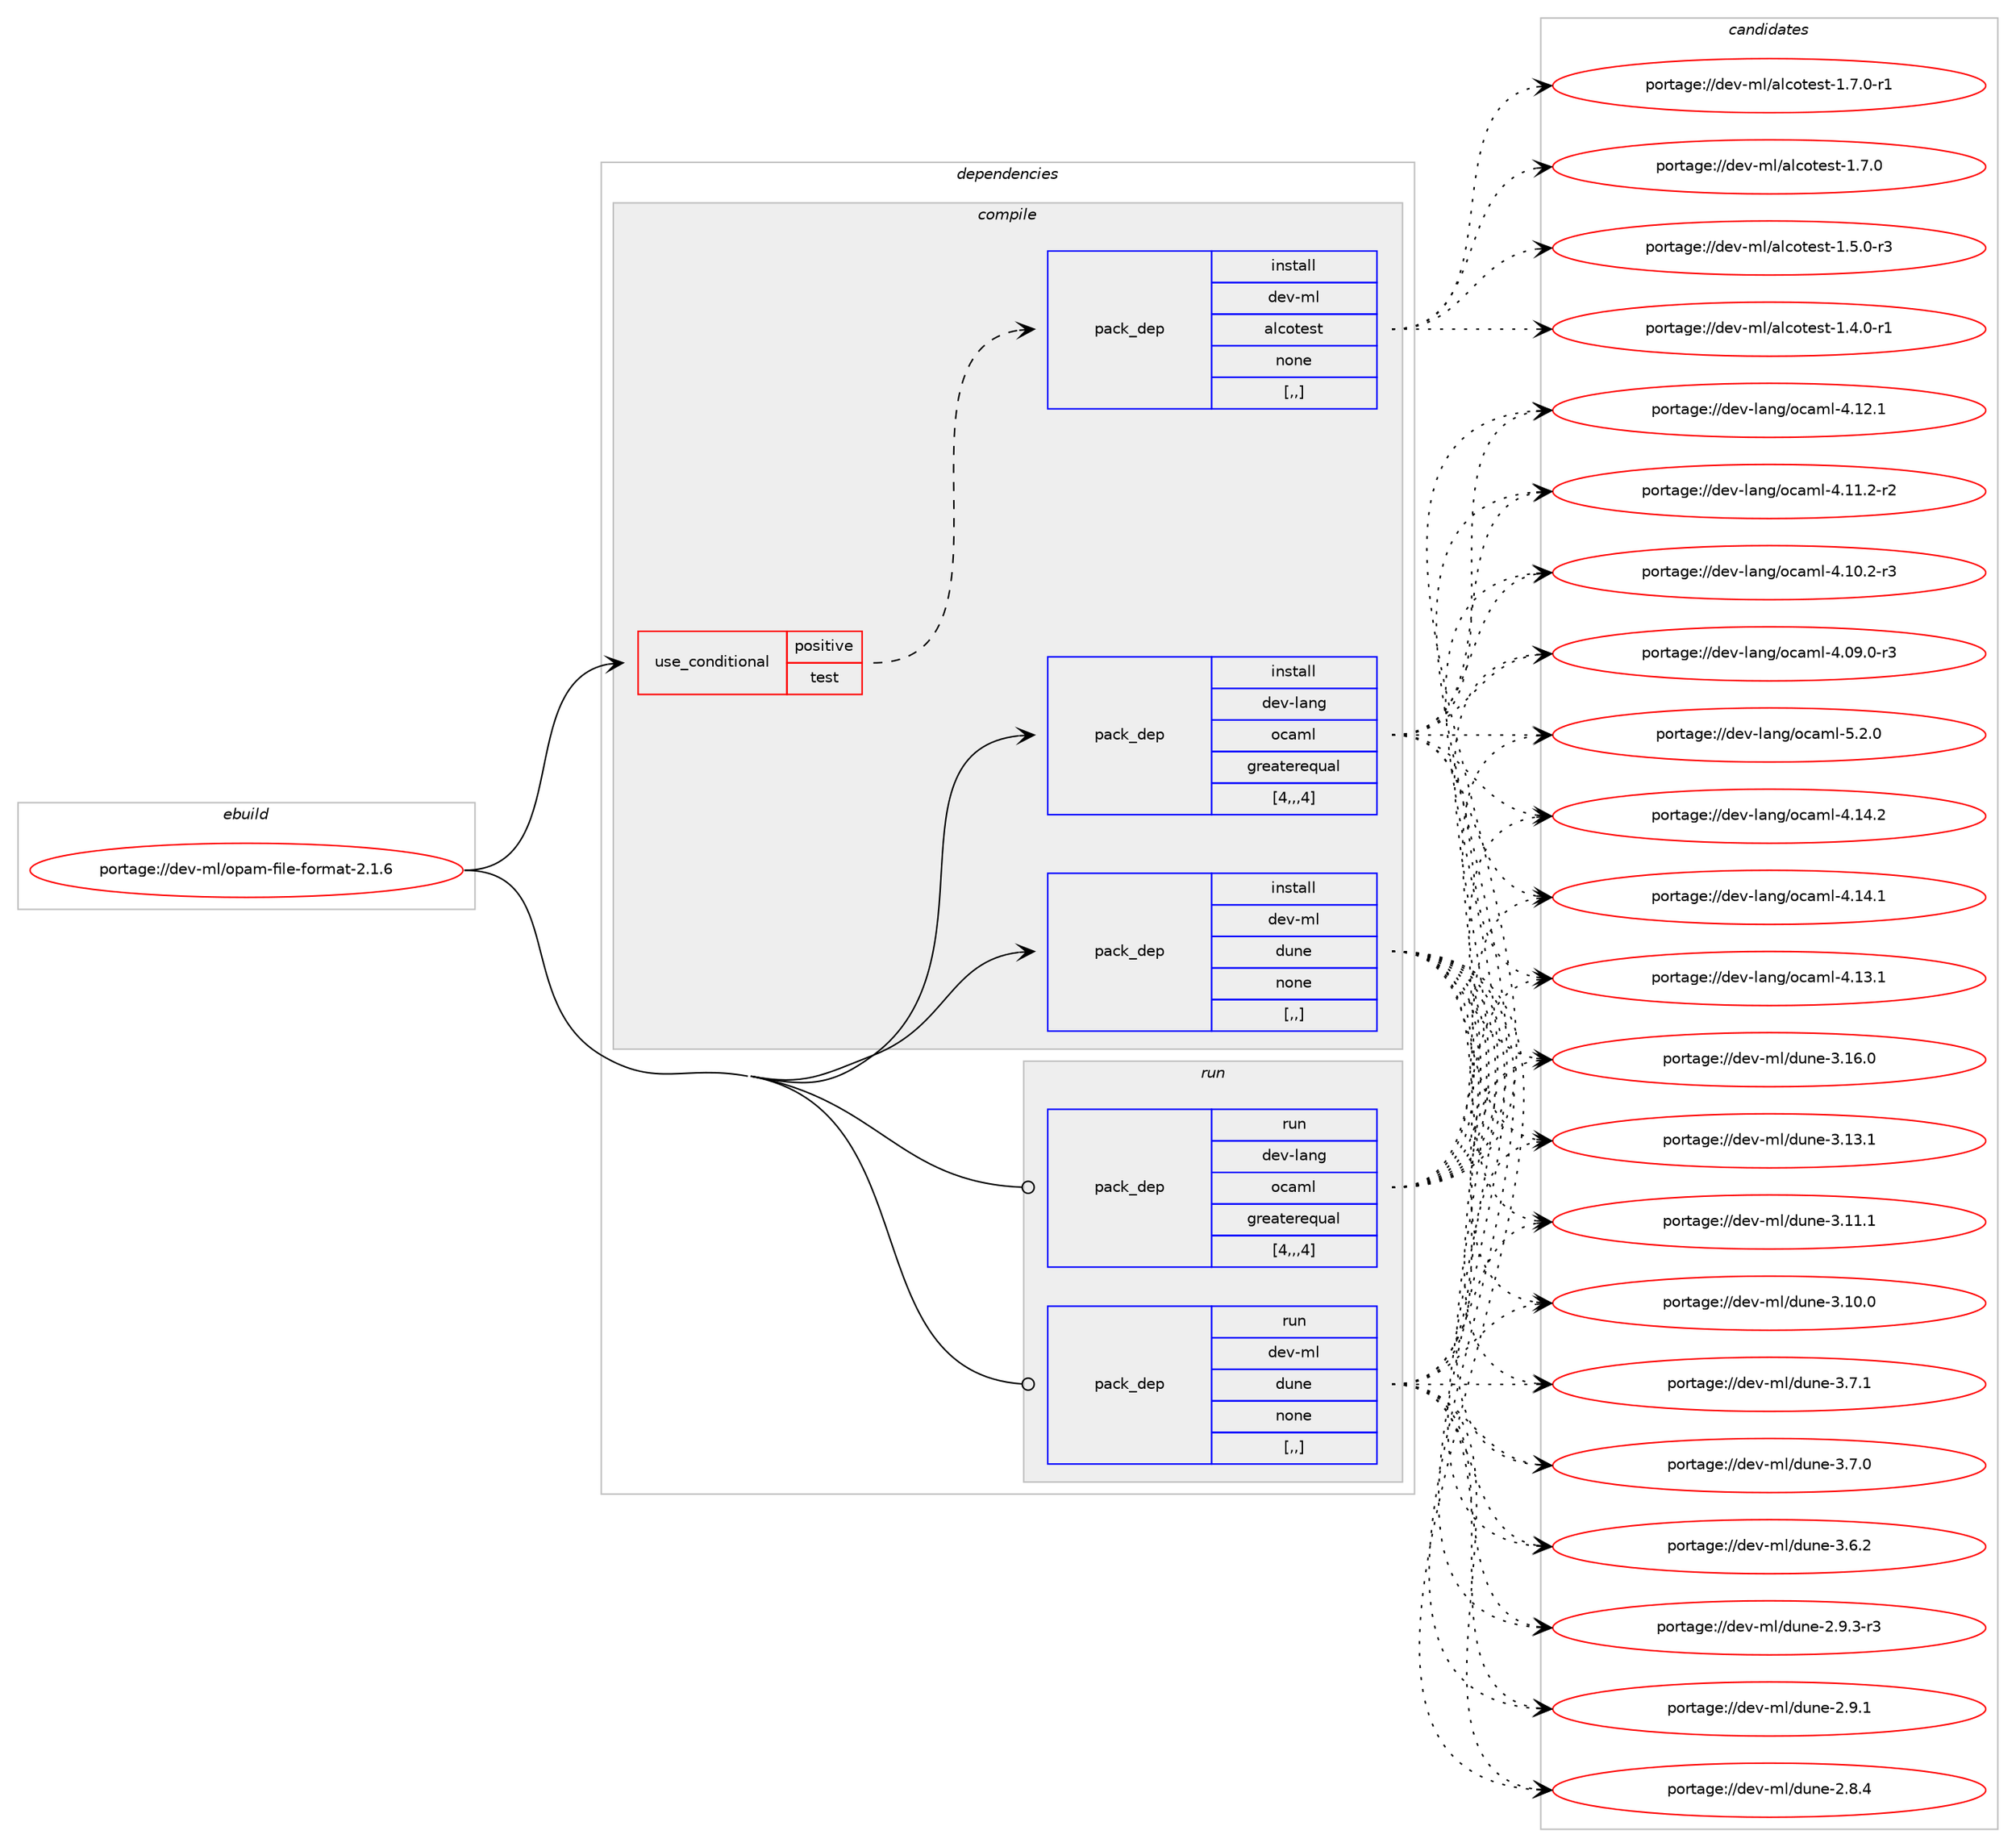 digraph prolog {

# *************
# Graph options
# *************

newrank=true;
concentrate=true;
compound=true;
graph [rankdir=LR,fontname=Helvetica,fontsize=10,ranksep=1.5];#, ranksep=2.5, nodesep=0.2];
edge  [arrowhead=vee];
node  [fontname=Helvetica,fontsize=10];

# **********
# The ebuild
# **********

subgraph cluster_leftcol {
color=gray;
rank=same;
label=<<i>ebuild</i>>;
id [label="portage://dev-ml/opam-file-format-2.1.6", color=red, width=4, href="../dev-ml/opam-file-format-2.1.6.svg"];
}

# ****************
# The dependencies
# ****************

subgraph cluster_midcol {
color=gray;
label=<<i>dependencies</i>>;
subgraph cluster_compile {
fillcolor="#eeeeee";
style=filled;
label=<<i>compile</i>>;
subgraph cond29460 {
dependency120528 [label=<<TABLE BORDER="0" CELLBORDER="1" CELLSPACING="0" CELLPADDING="4"><TR><TD ROWSPAN="3" CELLPADDING="10">use_conditional</TD></TR><TR><TD>positive</TD></TR><TR><TD>test</TD></TR></TABLE>>, shape=none, color=red];
subgraph pack89882 {
dependency120529 [label=<<TABLE BORDER="0" CELLBORDER="1" CELLSPACING="0" CELLPADDING="4" WIDTH="220"><TR><TD ROWSPAN="6" CELLPADDING="30">pack_dep</TD></TR><TR><TD WIDTH="110">install</TD></TR><TR><TD>dev-ml</TD></TR><TR><TD>alcotest</TD></TR><TR><TD>none</TD></TR><TR><TD>[,,]</TD></TR></TABLE>>, shape=none, color=blue];
}
dependency120528:e -> dependency120529:w [weight=20,style="dashed",arrowhead="vee"];
}
id:e -> dependency120528:w [weight=20,style="solid",arrowhead="vee"];
subgraph pack89883 {
dependency120530 [label=<<TABLE BORDER="0" CELLBORDER="1" CELLSPACING="0" CELLPADDING="4" WIDTH="220"><TR><TD ROWSPAN="6" CELLPADDING="30">pack_dep</TD></TR><TR><TD WIDTH="110">install</TD></TR><TR><TD>dev-lang</TD></TR><TR><TD>ocaml</TD></TR><TR><TD>greaterequal</TD></TR><TR><TD>[4,,,4]</TD></TR></TABLE>>, shape=none, color=blue];
}
id:e -> dependency120530:w [weight=20,style="solid",arrowhead="vee"];
subgraph pack89884 {
dependency120531 [label=<<TABLE BORDER="0" CELLBORDER="1" CELLSPACING="0" CELLPADDING="4" WIDTH="220"><TR><TD ROWSPAN="6" CELLPADDING="30">pack_dep</TD></TR><TR><TD WIDTH="110">install</TD></TR><TR><TD>dev-ml</TD></TR><TR><TD>dune</TD></TR><TR><TD>none</TD></TR><TR><TD>[,,]</TD></TR></TABLE>>, shape=none, color=blue];
}
id:e -> dependency120531:w [weight=20,style="solid",arrowhead="vee"];
}
subgraph cluster_compileandrun {
fillcolor="#eeeeee";
style=filled;
label=<<i>compile and run</i>>;
}
subgraph cluster_run {
fillcolor="#eeeeee";
style=filled;
label=<<i>run</i>>;
subgraph pack89885 {
dependency120532 [label=<<TABLE BORDER="0" CELLBORDER="1" CELLSPACING="0" CELLPADDING="4" WIDTH="220"><TR><TD ROWSPAN="6" CELLPADDING="30">pack_dep</TD></TR><TR><TD WIDTH="110">run</TD></TR><TR><TD>dev-lang</TD></TR><TR><TD>ocaml</TD></TR><TR><TD>greaterequal</TD></TR><TR><TD>[4,,,4]</TD></TR></TABLE>>, shape=none, color=blue];
}
id:e -> dependency120532:w [weight=20,style="solid",arrowhead="odot"];
subgraph pack89886 {
dependency120533 [label=<<TABLE BORDER="0" CELLBORDER="1" CELLSPACING="0" CELLPADDING="4" WIDTH="220"><TR><TD ROWSPAN="6" CELLPADDING="30">pack_dep</TD></TR><TR><TD WIDTH="110">run</TD></TR><TR><TD>dev-ml</TD></TR><TR><TD>dune</TD></TR><TR><TD>none</TD></TR><TR><TD>[,,]</TD></TR></TABLE>>, shape=none, color=blue];
}
id:e -> dependency120533:w [weight=20,style="solid",arrowhead="odot"];
}
}

# **************
# The candidates
# **************

subgraph cluster_choices {
rank=same;
color=gray;
label=<<i>candidates</i>>;

subgraph choice89882 {
color=black;
nodesep=1;
choice100101118451091084797108991111161011151164549465546484511449 [label="portage://dev-ml/alcotest-1.7.0-r1", color=red, width=4,href="../dev-ml/alcotest-1.7.0-r1.svg"];
choice10010111845109108479710899111116101115116454946554648 [label="portage://dev-ml/alcotest-1.7.0", color=red, width=4,href="../dev-ml/alcotest-1.7.0.svg"];
choice100101118451091084797108991111161011151164549465346484511451 [label="portage://dev-ml/alcotest-1.5.0-r3", color=red, width=4,href="../dev-ml/alcotest-1.5.0-r3.svg"];
choice100101118451091084797108991111161011151164549465246484511449 [label="portage://dev-ml/alcotest-1.4.0-r1", color=red, width=4,href="../dev-ml/alcotest-1.4.0-r1.svg"];
dependency120529:e -> choice100101118451091084797108991111161011151164549465546484511449:w [style=dotted,weight="100"];
dependency120529:e -> choice10010111845109108479710899111116101115116454946554648:w [style=dotted,weight="100"];
dependency120529:e -> choice100101118451091084797108991111161011151164549465346484511451:w [style=dotted,weight="100"];
dependency120529:e -> choice100101118451091084797108991111161011151164549465246484511449:w [style=dotted,weight="100"];
}
subgraph choice89883 {
color=black;
nodesep=1;
choice1001011184510897110103471119997109108455346504648 [label="portage://dev-lang/ocaml-5.2.0", color=red, width=4,href="../dev-lang/ocaml-5.2.0.svg"];
choice100101118451089711010347111999710910845524649524650 [label="portage://dev-lang/ocaml-4.14.2", color=red, width=4,href="../dev-lang/ocaml-4.14.2.svg"];
choice100101118451089711010347111999710910845524649524649 [label="portage://dev-lang/ocaml-4.14.1", color=red, width=4,href="../dev-lang/ocaml-4.14.1.svg"];
choice100101118451089711010347111999710910845524649514649 [label="portage://dev-lang/ocaml-4.13.1", color=red, width=4,href="../dev-lang/ocaml-4.13.1.svg"];
choice100101118451089711010347111999710910845524649504649 [label="portage://dev-lang/ocaml-4.12.1", color=red, width=4,href="../dev-lang/ocaml-4.12.1.svg"];
choice1001011184510897110103471119997109108455246494946504511450 [label="portage://dev-lang/ocaml-4.11.2-r2", color=red, width=4,href="../dev-lang/ocaml-4.11.2-r2.svg"];
choice1001011184510897110103471119997109108455246494846504511451 [label="portage://dev-lang/ocaml-4.10.2-r3", color=red, width=4,href="../dev-lang/ocaml-4.10.2-r3.svg"];
choice1001011184510897110103471119997109108455246485746484511451 [label="portage://dev-lang/ocaml-4.09.0-r3", color=red, width=4,href="../dev-lang/ocaml-4.09.0-r3.svg"];
dependency120530:e -> choice1001011184510897110103471119997109108455346504648:w [style=dotted,weight="100"];
dependency120530:e -> choice100101118451089711010347111999710910845524649524650:w [style=dotted,weight="100"];
dependency120530:e -> choice100101118451089711010347111999710910845524649524649:w [style=dotted,weight="100"];
dependency120530:e -> choice100101118451089711010347111999710910845524649514649:w [style=dotted,weight="100"];
dependency120530:e -> choice100101118451089711010347111999710910845524649504649:w [style=dotted,weight="100"];
dependency120530:e -> choice1001011184510897110103471119997109108455246494946504511450:w [style=dotted,weight="100"];
dependency120530:e -> choice1001011184510897110103471119997109108455246494846504511451:w [style=dotted,weight="100"];
dependency120530:e -> choice1001011184510897110103471119997109108455246485746484511451:w [style=dotted,weight="100"];
}
subgraph choice89884 {
color=black;
nodesep=1;
choice100101118451091084710011711010145514649544648 [label="portage://dev-ml/dune-3.16.0", color=red, width=4,href="../dev-ml/dune-3.16.0.svg"];
choice100101118451091084710011711010145514649514649 [label="portage://dev-ml/dune-3.13.1", color=red, width=4,href="../dev-ml/dune-3.13.1.svg"];
choice100101118451091084710011711010145514649494649 [label="portage://dev-ml/dune-3.11.1", color=red, width=4,href="../dev-ml/dune-3.11.1.svg"];
choice100101118451091084710011711010145514649484648 [label="portage://dev-ml/dune-3.10.0", color=red, width=4,href="../dev-ml/dune-3.10.0.svg"];
choice1001011184510910847100117110101455146554649 [label="portage://dev-ml/dune-3.7.1", color=red, width=4,href="../dev-ml/dune-3.7.1.svg"];
choice1001011184510910847100117110101455146554648 [label="portage://dev-ml/dune-3.7.0", color=red, width=4,href="../dev-ml/dune-3.7.0.svg"];
choice1001011184510910847100117110101455146544650 [label="portage://dev-ml/dune-3.6.2", color=red, width=4,href="../dev-ml/dune-3.6.2.svg"];
choice10010111845109108471001171101014550465746514511451 [label="portage://dev-ml/dune-2.9.3-r3", color=red, width=4,href="../dev-ml/dune-2.9.3-r3.svg"];
choice1001011184510910847100117110101455046574649 [label="portage://dev-ml/dune-2.9.1", color=red, width=4,href="../dev-ml/dune-2.9.1.svg"];
choice1001011184510910847100117110101455046564652 [label="portage://dev-ml/dune-2.8.4", color=red, width=4,href="../dev-ml/dune-2.8.4.svg"];
dependency120531:e -> choice100101118451091084710011711010145514649544648:w [style=dotted,weight="100"];
dependency120531:e -> choice100101118451091084710011711010145514649514649:w [style=dotted,weight="100"];
dependency120531:e -> choice100101118451091084710011711010145514649494649:w [style=dotted,weight="100"];
dependency120531:e -> choice100101118451091084710011711010145514649484648:w [style=dotted,weight="100"];
dependency120531:e -> choice1001011184510910847100117110101455146554649:w [style=dotted,weight="100"];
dependency120531:e -> choice1001011184510910847100117110101455146554648:w [style=dotted,weight="100"];
dependency120531:e -> choice1001011184510910847100117110101455146544650:w [style=dotted,weight="100"];
dependency120531:e -> choice10010111845109108471001171101014550465746514511451:w [style=dotted,weight="100"];
dependency120531:e -> choice1001011184510910847100117110101455046574649:w [style=dotted,weight="100"];
dependency120531:e -> choice1001011184510910847100117110101455046564652:w [style=dotted,weight="100"];
}
subgraph choice89885 {
color=black;
nodesep=1;
choice1001011184510897110103471119997109108455346504648 [label="portage://dev-lang/ocaml-5.2.0", color=red, width=4,href="../dev-lang/ocaml-5.2.0.svg"];
choice100101118451089711010347111999710910845524649524650 [label="portage://dev-lang/ocaml-4.14.2", color=red, width=4,href="../dev-lang/ocaml-4.14.2.svg"];
choice100101118451089711010347111999710910845524649524649 [label="portage://dev-lang/ocaml-4.14.1", color=red, width=4,href="../dev-lang/ocaml-4.14.1.svg"];
choice100101118451089711010347111999710910845524649514649 [label="portage://dev-lang/ocaml-4.13.1", color=red, width=4,href="../dev-lang/ocaml-4.13.1.svg"];
choice100101118451089711010347111999710910845524649504649 [label="portage://dev-lang/ocaml-4.12.1", color=red, width=4,href="../dev-lang/ocaml-4.12.1.svg"];
choice1001011184510897110103471119997109108455246494946504511450 [label="portage://dev-lang/ocaml-4.11.2-r2", color=red, width=4,href="../dev-lang/ocaml-4.11.2-r2.svg"];
choice1001011184510897110103471119997109108455246494846504511451 [label="portage://dev-lang/ocaml-4.10.2-r3", color=red, width=4,href="../dev-lang/ocaml-4.10.2-r3.svg"];
choice1001011184510897110103471119997109108455246485746484511451 [label="portage://dev-lang/ocaml-4.09.0-r3", color=red, width=4,href="../dev-lang/ocaml-4.09.0-r3.svg"];
dependency120532:e -> choice1001011184510897110103471119997109108455346504648:w [style=dotted,weight="100"];
dependency120532:e -> choice100101118451089711010347111999710910845524649524650:w [style=dotted,weight="100"];
dependency120532:e -> choice100101118451089711010347111999710910845524649524649:w [style=dotted,weight="100"];
dependency120532:e -> choice100101118451089711010347111999710910845524649514649:w [style=dotted,weight="100"];
dependency120532:e -> choice100101118451089711010347111999710910845524649504649:w [style=dotted,weight="100"];
dependency120532:e -> choice1001011184510897110103471119997109108455246494946504511450:w [style=dotted,weight="100"];
dependency120532:e -> choice1001011184510897110103471119997109108455246494846504511451:w [style=dotted,weight="100"];
dependency120532:e -> choice1001011184510897110103471119997109108455246485746484511451:w [style=dotted,weight="100"];
}
subgraph choice89886 {
color=black;
nodesep=1;
choice100101118451091084710011711010145514649544648 [label="portage://dev-ml/dune-3.16.0", color=red, width=4,href="../dev-ml/dune-3.16.0.svg"];
choice100101118451091084710011711010145514649514649 [label="portage://dev-ml/dune-3.13.1", color=red, width=4,href="../dev-ml/dune-3.13.1.svg"];
choice100101118451091084710011711010145514649494649 [label="portage://dev-ml/dune-3.11.1", color=red, width=4,href="../dev-ml/dune-3.11.1.svg"];
choice100101118451091084710011711010145514649484648 [label="portage://dev-ml/dune-3.10.0", color=red, width=4,href="../dev-ml/dune-3.10.0.svg"];
choice1001011184510910847100117110101455146554649 [label="portage://dev-ml/dune-3.7.1", color=red, width=4,href="../dev-ml/dune-3.7.1.svg"];
choice1001011184510910847100117110101455146554648 [label="portage://dev-ml/dune-3.7.0", color=red, width=4,href="../dev-ml/dune-3.7.0.svg"];
choice1001011184510910847100117110101455146544650 [label="portage://dev-ml/dune-3.6.2", color=red, width=4,href="../dev-ml/dune-3.6.2.svg"];
choice10010111845109108471001171101014550465746514511451 [label="portage://dev-ml/dune-2.9.3-r3", color=red, width=4,href="../dev-ml/dune-2.9.3-r3.svg"];
choice1001011184510910847100117110101455046574649 [label="portage://dev-ml/dune-2.9.1", color=red, width=4,href="../dev-ml/dune-2.9.1.svg"];
choice1001011184510910847100117110101455046564652 [label="portage://dev-ml/dune-2.8.4", color=red, width=4,href="../dev-ml/dune-2.8.4.svg"];
dependency120533:e -> choice100101118451091084710011711010145514649544648:w [style=dotted,weight="100"];
dependency120533:e -> choice100101118451091084710011711010145514649514649:w [style=dotted,weight="100"];
dependency120533:e -> choice100101118451091084710011711010145514649494649:w [style=dotted,weight="100"];
dependency120533:e -> choice100101118451091084710011711010145514649484648:w [style=dotted,weight="100"];
dependency120533:e -> choice1001011184510910847100117110101455146554649:w [style=dotted,weight="100"];
dependency120533:e -> choice1001011184510910847100117110101455146554648:w [style=dotted,weight="100"];
dependency120533:e -> choice1001011184510910847100117110101455146544650:w [style=dotted,weight="100"];
dependency120533:e -> choice10010111845109108471001171101014550465746514511451:w [style=dotted,weight="100"];
dependency120533:e -> choice1001011184510910847100117110101455046574649:w [style=dotted,weight="100"];
dependency120533:e -> choice1001011184510910847100117110101455046564652:w [style=dotted,weight="100"];
}
}

}

